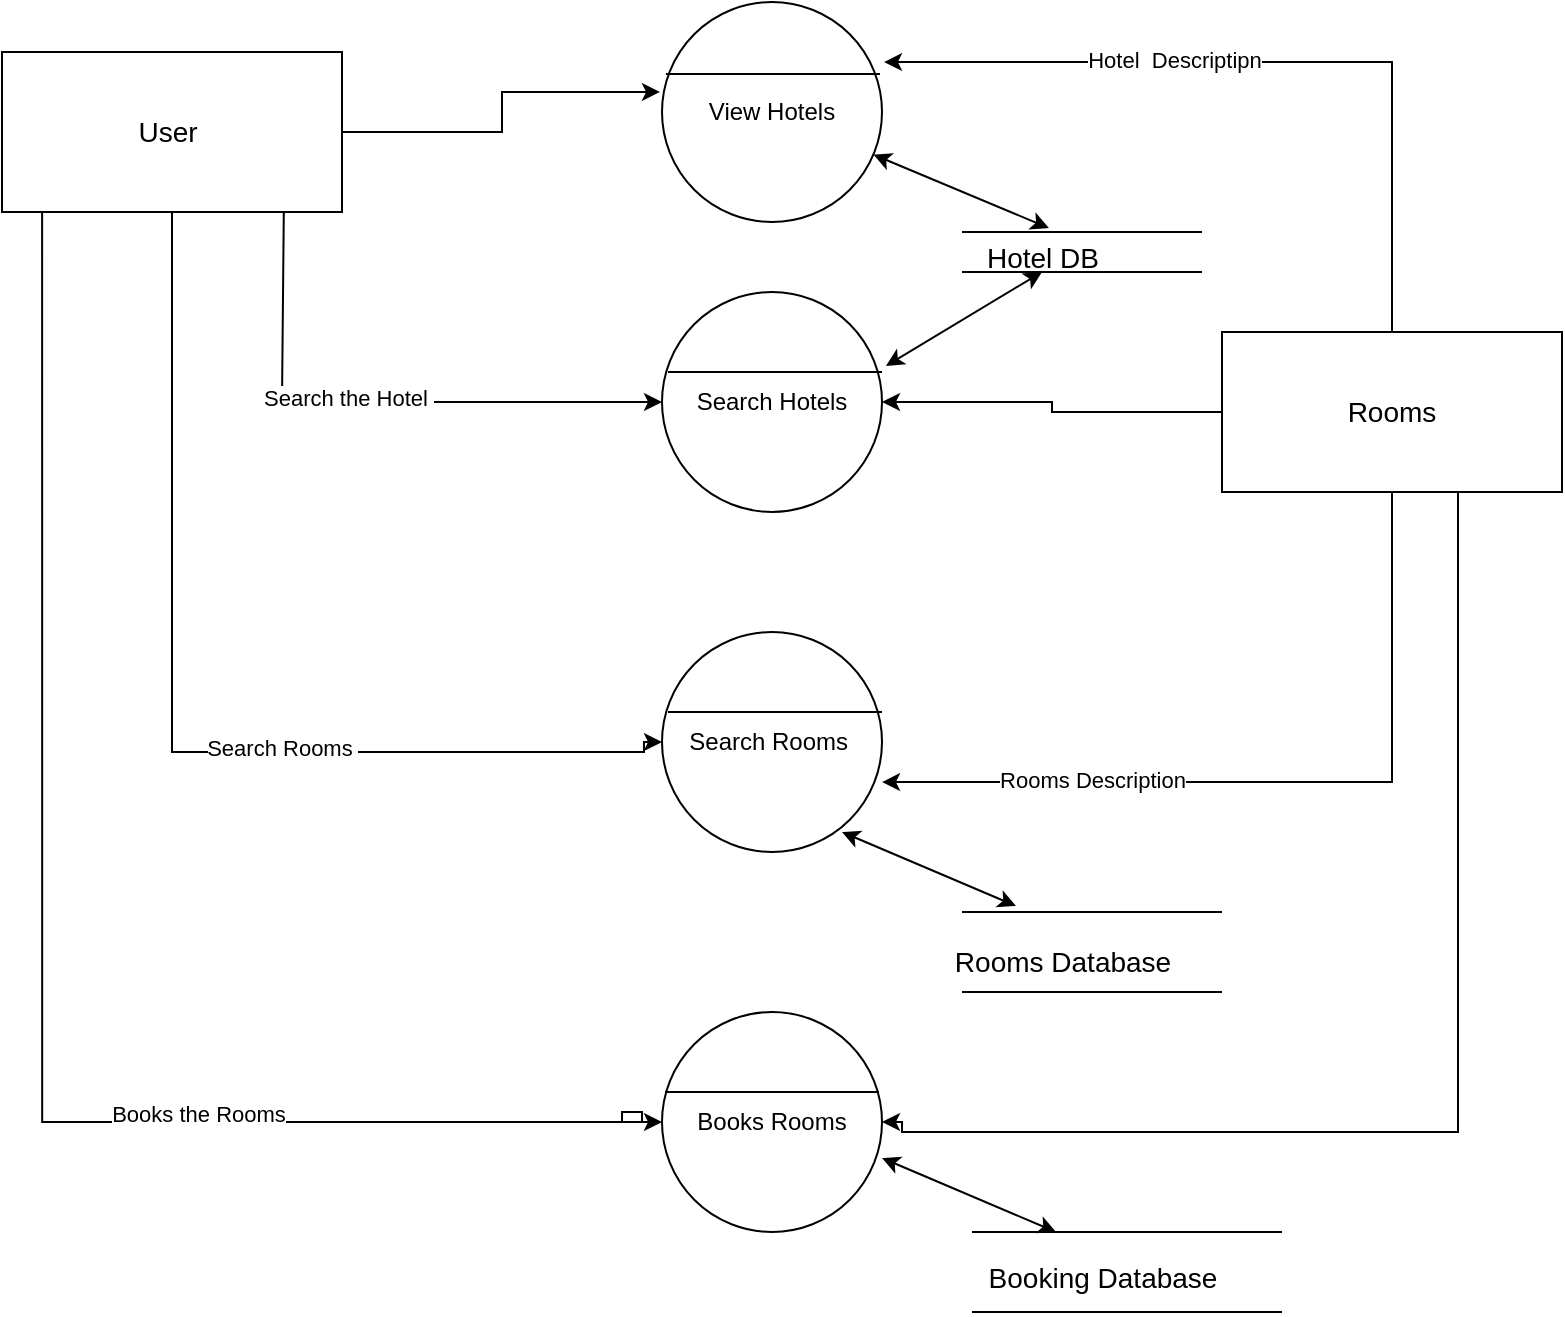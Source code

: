 <mxfile version="24.6.4" type="device">
  <diagram name="Page-1" id="nEYRl9EN5Ta154UCU8Y4">
    <mxGraphModel dx="1120" dy="434" grid="1" gridSize="10" guides="1" tooltips="1" connect="1" arrows="1" fold="1" page="1" pageScale="1" pageWidth="827" pageHeight="1169" math="0" shadow="0">
      <root>
        <mxCell id="0" />
        <mxCell id="1" parent="0" />
        <mxCell id="xEkPDllLToV-F4PJChj9-42" style="edgeStyle=orthogonalEdgeStyle;rounded=0;orthogonalLoop=1;jettySize=auto;html=1;entryX=0;entryY=0.5;entryDx=0;entryDy=0;" edge="1" parent="1" source="xEkPDllLToV-F4PJChj9-1" target="xEkPDllLToV-F4PJChj9-4">
          <mxGeometry relative="1" as="geometry">
            <mxPoint x="360" y="400" as="targetPoint" />
            <Array as="points">
              <mxPoint x="125" y="400" />
              <mxPoint x="361" y="400" />
              <mxPoint x="361" y="395" />
            </Array>
          </mxGeometry>
        </mxCell>
        <mxCell id="xEkPDllLToV-F4PJChj9-46" value="Search Rooms&amp;nbsp;" style="edgeLabel;html=1;align=center;verticalAlign=middle;resizable=0;points=[];" vertex="1" connectable="0" parent="xEkPDllLToV-F4PJChj9-42">
          <mxGeometry x="0.25" y="2" relative="1" as="geometry">
            <mxPoint as="offset" />
          </mxGeometry>
        </mxCell>
        <mxCell id="xEkPDllLToV-F4PJChj9-1" value="&lt;font style=&quot;font-size: 14px;&quot;&gt;User&amp;nbsp;&lt;/font&gt;" style="rounded=0;whiteSpace=wrap;html=1;" vertex="1" parent="1">
          <mxGeometry x="40" y="50" width="170" height="80" as="geometry" />
        </mxCell>
        <mxCell id="xEkPDllLToV-F4PJChj9-2" value="View Hotels" style="ellipse;whiteSpace=wrap;html=1;aspect=fixed;" vertex="1" parent="1">
          <mxGeometry x="370" y="25" width="110" height="110" as="geometry" />
        </mxCell>
        <mxCell id="xEkPDllLToV-F4PJChj9-3" value="Search Hotels" style="ellipse;whiteSpace=wrap;html=1;aspect=fixed;" vertex="1" parent="1">
          <mxGeometry x="370" y="170" width="110" height="110" as="geometry" />
        </mxCell>
        <mxCell id="xEkPDllLToV-F4PJChj9-4" value="Search Rooms&amp;nbsp;" style="ellipse;whiteSpace=wrap;html=1;aspect=fixed;" vertex="1" parent="1">
          <mxGeometry x="370" y="340" width="110" height="110" as="geometry" />
        </mxCell>
        <mxCell id="xEkPDllLToV-F4PJChj9-5" value="Books Rooms" style="ellipse;whiteSpace=wrap;html=1;aspect=fixed;" vertex="1" parent="1">
          <mxGeometry x="370" y="530" width="110" height="110" as="geometry" />
        </mxCell>
        <mxCell id="xEkPDllLToV-F4PJChj9-6" value="" style="endArrow=none;html=1;rounded=0;exitX=0.018;exitY=0.327;exitDx=0;exitDy=0;exitPerimeter=0;entryX=0.991;entryY=0.327;entryDx=0;entryDy=0;entryPerimeter=0;" edge="1" parent="1" source="xEkPDllLToV-F4PJChj9-2" target="xEkPDllLToV-F4PJChj9-2">
          <mxGeometry width="50" height="50" relative="1" as="geometry">
            <mxPoint x="390" y="110" as="sourcePoint" />
            <mxPoint x="440" y="60" as="targetPoint" />
          </mxGeometry>
        </mxCell>
        <mxCell id="xEkPDllLToV-F4PJChj9-7" value="" style="endArrow=none;html=1;rounded=0;exitX=0.018;exitY=0.327;exitDx=0;exitDy=0;exitPerimeter=0;entryX=0.991;entryY=0.327;entryDx=0;entryDy=0;entryPerimeter=0;" edge="1" parent="1">
          <mxGeometry width="50" height="50" relative="1" as="geometry">
            <mxPoint x="373" y="210" as="sourcePoint" />
            <mxPoint x="480" y="210" as="targetPoint" />
          </mxGeometry>
        </mxCell>
        <mxCell id="xEkPDllLToV-F4PJChj9-8" value="" style="endArrow=none;html=1;rounded=0;exitX=0.018;exitY=0.327;exitDx=0;exitDy=0;exitPerimeter=0;entryX=0.991;entryY=0.327;entryDx=0;entryDy=0;entryPerimeter=0;" edge="1" parent="1">
          <mxGeometry width="50" height="50" relative="1" as="geometry">
            <mxPoint x="373" y="380" as="sourcePoint" />
            <mxPoint x="480" y="380" as="targetPoint" />
          </mxGeometry>
        </mxCell>
        <mxCell id="xEkPDllLToV-F4PJChj9-9" value="" style="endArrow=none;html=1;rounded=0;exitX=0.018;exitY=0.327;exitDx=0;exitDy=0;exitPerimeter=0;entryX=0.991;entryY=0.327;entryDx=0;entryDy=0;entryPerimeter=0;" edge="1" parent="1">
          <mxGeometry width="50" height="50" relative="1" as="geometry">
            <mxPoint x="371.5" y="570" as="sourcePoint" />
            <mxPoint x="478.5" y="570" as="targetPoint" />
          </mxGeometry>
        </mxCell>
        <mxCell id="xEkPDllLToV-F4PJChj9-12" style="edgeStyle=orthogonalEdgeStyle;rounded=0;orthogonalLoop=1;jettySize=auto;html=1;entryX=1;entryY=0.5;entryDx=0;entryDy=0;" edge="1" parent="1" source="xEkPDllLToV-F4PJChj9-10" target="xEkPDllLToV-F4PJChj9-3">
          <mxGeometry relative="1" as="geometry" />
        </mxCell>
        <mxCell id="xEkPDllLToV-F4PJChj9-14" style="edgeStyle=orthogonalEdgeStyle;rounded=0;orthogonalLoop=1;jettySize=auto;html=1;exitX=0.75;exitY=1;exitDx=0;exitDy=0;entryX=1;entryY=0.5;entryDx=0;entryDy=0;" edge="1" parent="1" source="xEkPDllLToV-F4PJChj9-10" target="xEkPDllLToV-F4PJChj9-5">
          <mxGeometry relative="1" as="geometry">
            <mxPoint x="500" y="590" as="targetPoint" />
            <Array as="points">
              <mxPoint x="768" y="590" />
              <mxPoint x="490" y="590" />
              <mxPoint x="490" y="585" />
            </Array>
          </mxGeometry>
        </mxCell>
        <mxCell id="xEkPDllLToV-F4PJChj9-10" value="&lt;font style=&quot;font-size: 14px;&quot;&gt;Rooms&lt;/font&gt;" style="rounded=0;whiteSpace=wrap;html=1;" vertex="1" parent="1">
          <mxGeometry x="650" y="190" width="170" height="80" as="geometry" />
        </mxCell>
        <mxCell id="xEkPDllLToV-F4PJChj9-13" style="edgeStyle=orthogonalEdgeStyle;rounded=0;orthogonalLoop=1;jettySize=auto;html=1;exitX=0.5;exitY=1;exitDx=0;exitDy=0;entryX=1;entryY=0.682;entryDx=0;entryDy=0;entryPerimeter=0;" edge="1" parent="1" source="xEkPDllLToV-F4PJChj9-10" target="xEkPDllLToV-F4PJChj9-4">
          <mxGeometry relative="1" as="geometry" />
        </mxCell>
        <mxCell id="xEkPDllLToV-F4PJChj9-47" value="Rooms Description" style="edgeLabel;html=1;align=center;verticalAlign=middle;resizable=0;points=[];" vertex="1" connectable="0" parent="xEkPDllLToV-F4PJChj9-13">
          <mxGeometry x="0.475" y="-1" relative="1" as="geometry">
            <mxPoint as="offset" />
          </mxGeometry>
        </mxCell>
        <mxCell id="xEkPDllLToV-F4PJChj9-16" value="" style="endArrow=none;html=1;rounded=0;" edge="1" parent="1">
          <mxGeometry width="50" height="50" relative="1" as="geometry">
            <mxPoint x="520" y="140" as="sourcePoint" />
            <mxPoint x="640" y="140" as="targetPoint" />
          </mxGeometry>
        </mxCell>
        <mxCell id="xEkPDllLToV-F4PJChj9-17" value="" style="endArrow=none;html=1;rounded=0;" edge="1" parent="1">
          <mxGeometry width="50" height="50" relative="1" as="geometry">
            <mxPoint x="520" y="160" as="sourcePoint" />
            <mxPoint x="620" y="160" as="targetPoint" />
          </mxGeometry>
        </mxCell>
        <mxCell id="xEkPDllLToV-F4PJChj9-18" value="&lt;font style=&quot;font-size: 14px;&quot;&gt;Hotel DB&lt;/font&gt;" style="text;html=1;align=center;verticalAlign=middle;resizable=0;points=[];autosize=1;strokeColor=none;fillColor=none;" vertex="1" parent="1">
          <mxGeometry x="520" y="138" width="80" height="30" as="geometry" />
        </mxCell>
        <mxCell id="xEkPDllLToV-F4PJChj9-21" value="" style="endArrow=none;html=1;rounded=0;" edge="1" parent="1">
          <mxGeometry width="50" height="50" relative="1" as="geometry">
            <mxPoint x="540" y="160" as="sourcePoint" />
            <mxPoint x="640" y="160" as="targetPoint" />
          </mxGeometry>
        </mxCell>
        <mxCell id="xEkPDllLToV-F4PJChj9-22" value="" style="endArrow=none;html=1;rounded=0;" edge="1" parent="1">
          <mxGeometry width="50" height="50" relative="1" as="geometry">
            <mxPoint x="520" y="480" as="sourcePoint" />
            <mxPoint x="650" y="480" as="targetPoint" />
          </mxGeometry>
        </mxCell>
        <mxCell id="xEkPDllLToV-F4PJChj9-23" value="" style="endArrow=none;html=1;rounded=0;" edge="1" parent="1">
          <mxGeometry width="50" height="50" relative="1" as="geometry">
            <mxPoint x="520" y="520" as="sourcePoint" />
            <mxPoint x="650" y="520" as="targetPoint" />
          </mxGeometry>
        </mxCell>
        <mxCell id="xEkPDllLToV-F4PJChj9-24" value="" style="endArrow=none;html=1;rounded=0;" edge="1" parent="1">
          <mxGeometry width="50" height="50" relative="1" as="geometry">
            <mxPoint x="525" y="640" as="sourcePoint" />
            <mxPoint x="680" y="640" as="targetPoint" />
          </mxGeometry>
        </mxCell>
        <mxCell id="xEkPDllLToV-F4PJChj9-25" value="" style="endArrow=none;html=1;rounded=0;" edge="1" parent="1">
          <mxGeometry width="50" height="50" relative="1" as="geometry">
            <mxPoint x="525" y="680" as="sourcePoint" />
            <mxPoint x="680" y="680" as="targetPoint" />
          </mxGeometry>
        </mxCell>
        <mxCell id="xEkPDllLToV-F4PJChj9-26" value="" style="endArrow=classic;startArrow=classic;html=1;rounded=0;exitX=0.543;exitY=0;exitDx=0;exitDy=0;exitPerimeter=0;" edge="1" parent="1" source="xEkPDllLToV-F4PJChj9-18" target="xEkPDllLToV-F4PJChj9-2">
          <mxGeometry width="50" height="50" relative="1" as="geometry">
            <mxPoint x="390" y="310" as="sourcePoint" />
            <mxPoint x="440" y="260" as="targetPoint" />
          </mxGeometry>
        </mxCell>
        <mxCell id="xEkPDllLToV-F4PJChj9-28" value="" style="endArrow=classic;startArrow=classic;html=1;rounded=0;exitX=0.543;exitY=0;exitDx=0;exitDy=0;exitPerimeter=0;" edge="1" parent="1">
          <mxGeometry width="50" height="50" relative="1" as="geometry">
            <mxPoint x="547" y="477" as="sourcePoint" />
            <mxPoint x="460" y="440" as="targetPoint" />
          </mxGeometry>
        </mxCell>
        <mxCell id="xEkPDllLToV-F4PJChj9-29" value="" style="endArrow=classic;startArrow=classic;html=1;rounded=0;exitX=0.543;exitY=0;exitDx=0;exitDy=0;exitPerimeter=0;" edge="1" parent="1">
          <mxGeometry width="50" height="50" relative="1" as="geometry">
            <mxPoint x="567" y="640" as="sourcePoint" />
            <mxPoint x="480" y="603" as="targetPoint" />
          </mxGeometry>
        </mxCell>
        <mxCell id="xEkPDllLToV-F4PJChj9-32" value="&lt;font style=&quot;font-size: 14px;&quot;&gt;Rooms Database&lt;/font&gt;" style="text;html=1;align=center;verticalAlign=middle;resizable=0;points=[];autosize=1;strokeColor=none;fillColor=none;" vertex="1" parent="1">
          <mxGeometry x="505" y="490" width="130" height="30" as="geometry" />
        </mxCell>
        <mxCell id="xEkPDllLToV-F4PJChj9-35" value="" style="endArrow=classic;startArrow=classic;html=1;rounded=0;entryX=1.018;entryY=0.336;entryDx=0;entryDy=0;entryPerimeter=0;" edge="1" parent="1" target="xEkPDllLToV-F4PJChj9-3">
          <mxGeometry width="50" height="50" relative="1" as="geometry">
            <mxPoint x="560" y="160" as="sourcePoint" />
            <mxPoint x="486" y="111" as="targetPoint" />
          </mxGeometry>
        </mxCell>
        <mxCell id="xEkPDllLToV-F4PJChj9-36" value="&lt;font style=&quot;font-size: 14px;&quot;&gt;Booking Database&lt;/font&gt;" style="text;html=1;align=center;verticalAlign=middle;resizable=0;points=[];autosize=1;strokeColor=none;fillColor=none;" vertex="1" parent="1">
          <mxGeometry x="520" y="648" width="140" height="30" as="geometry" />
        </mxCell>
        <mxCell id="xEkPDllLToV-F4PJChj9-37" style="edgeStyle=orthogonalEdgeStyle;rounded=0;orthogonalLoop=1;jettySize=auto;html=1;entryX=1.009;entryY=0.273;entryDx=0;entryDy=0;entryPerimeter=0;" edge="1" parent="1" source="xEkPDllLToV-F4PJChj9-10" target="xEkPDllLToV-F4PJChj9-2">
          <mxGeometry relative="1" as="geometry">
            <Array as="points">
              <mxPoint x="735" y="55" />
            </Array>
          </mxGeometry>
        </mxCell>
        <mxCell id="xEkPDllLToV-F4PJChj9-38" value="Hotel&amp;nbsp; Descriptipn" style="edgeLabel;html=1;align=center;verticalAlign=middle;resizable=0;points=[];" vertex="1" connectable="0" parent="xEkPDllLToV-F4PJChj9-37">
          <mxGeometry x="0.255" y="-1" relative="1" as="geometry">
            <mxPoint as="offset" />
          </mxGeometry>
        </mxCell>
        <mxCell id="xEkPDllLToV-F4PJChj9-39" style="edgeStyle=orthogonalEdgeStyle;rounded=0;orthogonalLoop=1;jettySize=auto;html=1;entryX=-0.009;entryY=0.409;entryDx=0;entryDy=0;entryPerimeter=0;" edge="1" parent="1" source="xEkPDllLToV-F4PJChj9-1" target="xEkPDllLToV-F4PJChj9-2">
          <mxGeometry relative="1" as="geometry" />
        </mxCell>
        <mxCell id="xEkPDllLToV-F4PJChj9-40" style="edgeStyle=orthogonalEdgeStyle;rounded=0;orthogonalLoop=1;jettySize=auto;html=1;exitX=0.829;exitY=1.025;exitDx=0;exitDy=0;exitPerimeter=0;" edge="1" parent="1" source="xEkPDllLToV-F4PJChj9-1" target="xEkPDllLToV-F4PJChj9-3">
          <mxGeometry relative="1" as="geometry">
            <mxPoint x="180" y="130" as="sourcePoint" />
            <mxPoint x="340" y="240" as="targetPoint" />
            <Array as="points">
              <mxPoint x="181" y="130" />
              <mxPoint x="180" y="225" />
            </Array>
          </mxGeometry>
        </mxCell>
        <mxCell id="xEkPDllLToV-F4PJChj9-45" value="Search the Hotel&amp;nbsp;" style="edgeLabel;html=1;align=center;verticalAlign=middle;resizable=0;points=[];" vertex="1" connectable="0" parent="xEkPDllLToV-F4PJChj9-40">
          <mxGeometry x="-0.094" y="2" relative="1" as="geometry">
            <mxPoint as="offset" />
          </mxGeometry>
        </mxCell>
        <mxCell id="xEkPDllLToV-F4PJChj9-43" value="" style="endArrow=classic;html=1;rounded=0;exitX=0.118;exitY=1;exitDx=0;exitDy=0;exitPerimeter=0;edgeStyle=orthogonalEdgeStyle;entryX=0;entryY=0.5;entryDx=0;entryDy=0;entryPerimeter=0;" edge="1" parent="1" source="xEkPDllLToV-F4PJChj9-1" target="xEkPDllLToV-F4PJChj9-5">
          <mxGeometry width="50" height="50" relative="1" as="geometry">
            <mxPoint x="390" y="330" as="sourcePoint" />
            <mxPoint x="370" y="590" as="targetPoint" />
            <Array as="points">
              <mxPoint x="60" y="585" />
              <mxPoint x="360" y="585" />
              <mxPoint x="360" y="580" />
              <mxPoint x="350" y="580" />
              <mxPoint x="350" y="585" />
            </Array>
          </mxGeometry>
        </mxCell>
        <mxCell id="xEkPDllLToV-F4PJChj9-44" value="Books the Rooms" style="edgeLabel;html=1;align=center;verticalAlign=middle;resizable=0;points=[];" vertex="1" connectable="0" parent="xEkPDllLToV-F4PJChj9-43">
          <mxGeometry x="0.341" y="4" relative="1" as="geometry">
            <mxPoint as="offset" />
          </mxGeometry>
        </mxCell>
      </root>
    </mxGraphModel>
  </diagram>
</mxfile>
